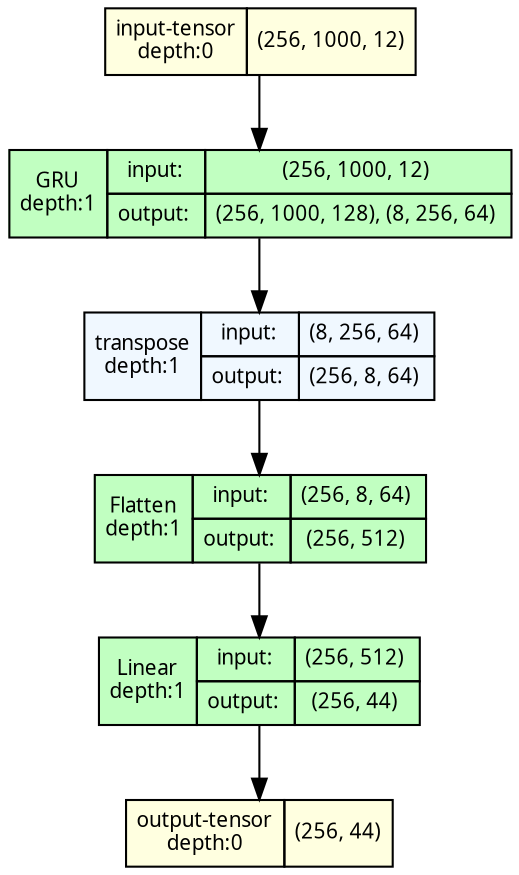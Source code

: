 strict digraph GRU_net {
	graph [ordering=in rankdir=TB size="12.0,12.0"]
	node [align=left fontname="Linux libertine" fontsize=10 height=0.2 margin=0 ranksep=0.1 shape=plaintext style=filled]
	edge [fontsize=10]
	0 [label=<
                    <TABLE BORDER="0" CELLBORDER="1"
                    CELLSPACING="0" CELLPADDING="4">
                        <TR><TD>input-tensor<BR/>depth:0</TD><TD>(256, 1000, 12)</TD></TR>
                    </TABLE>> fillcolor=lightyellow]
	1 [label=<
                    <TABLE BORDER="0" CELLBORDER="1"
                    CELLSPACING="0" CELLPADDING="4">
                    <TR>
                        <TD ROWSPAN="2">GRU<BR/>depth:1</TD>
                        <TD COLSPAN="2">input:</TD>
                        <TD COLSPAN="2">(256, 1000, 12) </TD>
                    </TR>
                    <TR>
                        <TD COLSPAN="2">output: </TD>
                        <TD COLSPAN="2">(256, 1000, 128), (8, 256, 64) </TD>
                    </TR>
                    </TABLE>> fillcolor=darkseagreen1]
	2 [label=<
                    <TABLE BORDER="0" CELLBORDER="1"
                    CELLSPACING="0" CELLPADDING="4">
                    <TR>
                        <TD ROWSPAN="2">transpose<BR/>depth:1</TD>
                        <TD COLSPAN="2">input:</TD>
                        <TD COLSPAN="2">(8, 256, 64) </TD>
                    </TR>
                    <TR>
                        <TD COLSPAN="2">output: </TD>
                        <TD COLSPAN="2">(256, 8, 64) </TD>
                    </TR>
                    </TABLE>> fillcolor=aliceblue]
	3 [label=<
                    <TABLE BORDER="0" CELLBORDER="1"
                    CELLSPACING="0" CELLPADDING="4">
                    <TR>
                        <TD ROWSPAN="2">Flatten<BR/>depth:1</TD>
                        <TD COLSPAN="2">input:</TD>
                        <TD COLSPAN="2">(256, 8, 64) </TD>
                    </TR>
                    <TR>
                        <TD COLSPAN="2">output: </TD>
                        <TD COLSPAN="2">(256, 512) </TD>
                    </TR>
                    </TABLE>> fillcolor=darkseagreen1]
	4 [label=<
                    <TABLE BORDER="0" CELLBORDER="1"
                    CELLSPACING="0" CELLPADDING="4">
                    <TR>
                        <TD ROWSPAN="2">Linear<BR/>depth:1</TD>
                        <TD COLSPAN="2">input:</TD>
                        <TD COLSPAN="2">(256, 512) </TD>
                    </TR>
                    <TR>
                        <TD COLSPAN="2">output: </TD>
                        <TD COLSPAN="2">(256, 44) </TD>
                    </TR>
                    </TABLE>> fillcolor=darkseagreen1]
	5 [label=<
                    <TABLE BORDER="0" CELLBORDER="1"
                    CELLSPACING="0" CELLPADDING="4">
                        <TR><TD>output-tensor<BR/>depth:0</TD><TD>(256, 44)</TD></TR>
                    </TABLE>> fillcolor=lightyellow]
	0 -> 1
	1 -> 2
	2 -> 3
	3 -> 4
	4 -> 5
}
